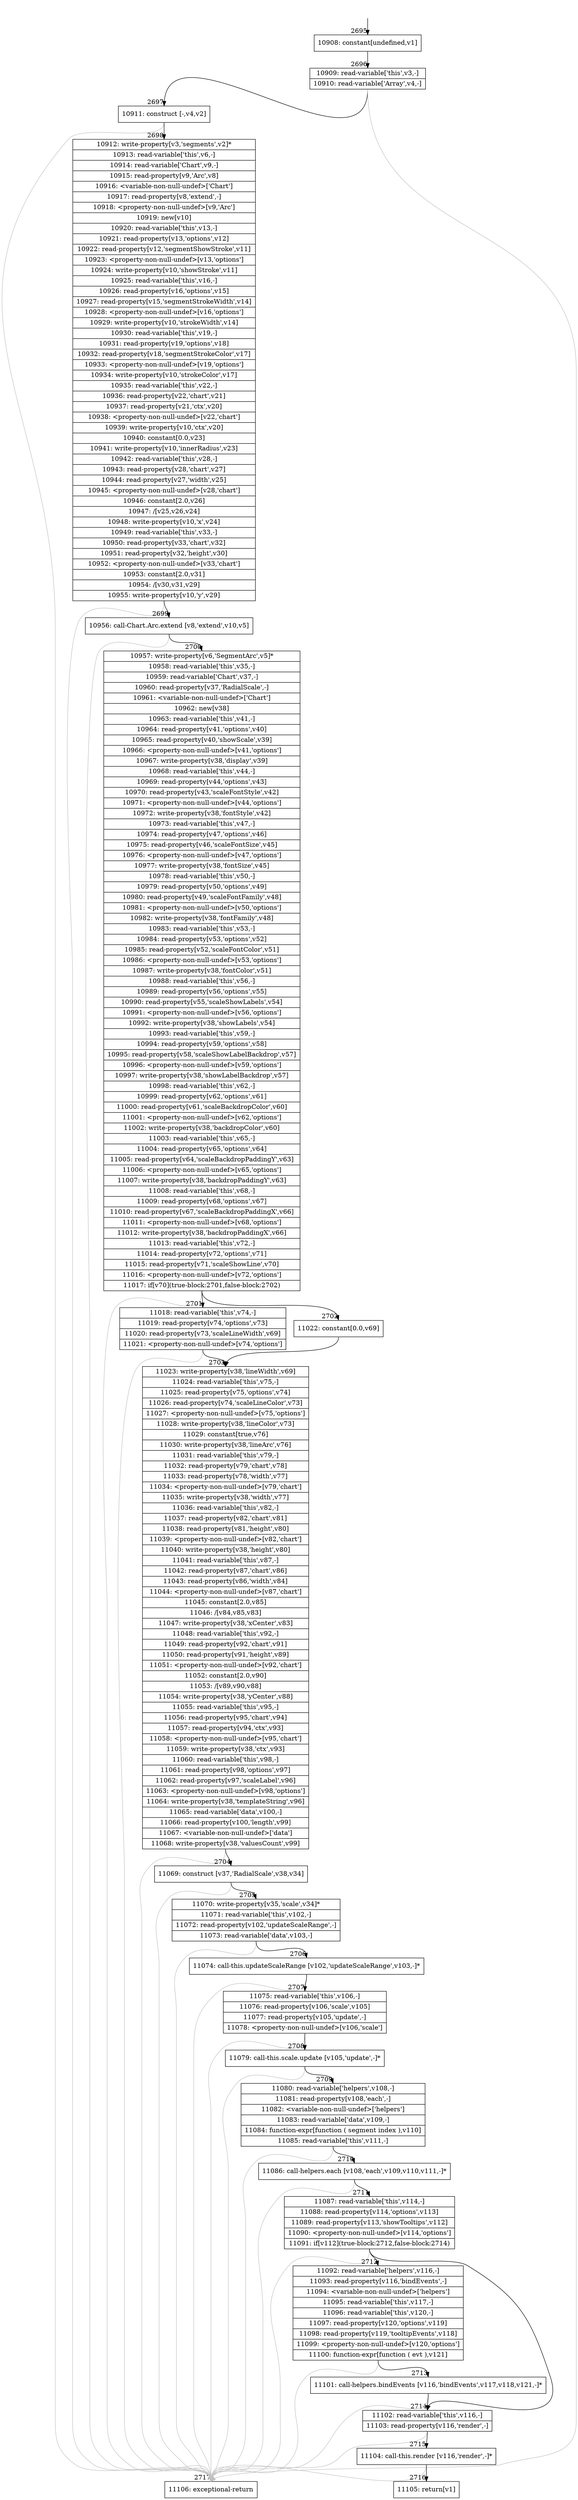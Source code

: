 digraph {
rankdir="TD"
BB_entry252[shape=none,label=""];
BB_entry252 -> BB2695 [tailport=s, headport=n, headlabel="    2695"]
BB2695 [shape=record label="{10908: constant[undefined,v1]}" ] 
BB2695 -> BB2696 [tailport=s, headport=n, headlabel="      2696"]
BB2696 [shape=record label="{10909: read-variable['this',v3,-]|10910: read-variable['Array',v4,-]}" ] 
BB2696 -> BB2697 [tailport=s, headport=n, headlabel="      2697"]
BB2696 -> BB2717 [tailport=s, headport=n, color=gray, headlabel="      2717"]
BB2697 [shape=record label="{10911: construct [-,v4,v2]}" ] 
BB2697 -> BB2698 [tailport=s, headport=n, headlabel="      2698"]
BB2697 -> BB2717 [tailport=s, headport=n, color=gray]
BB2698 [shape=record label="{10912: write-property[v3,'segments',v2]*|10913: read-variable['this',v6,-]|10914: read-variable['Chart',v9,-]|10915: read-property[v9,'Arc',v8]|10916: \<variable-non-null-undef\>['Chart']|10917: read-property[v8,'extend',-]|10918: \<property-non-null-undef\>[v9,'Arc']|10919: new[v10]|10920: read-variable['this',v13,-]|10921: read-property[v13,'options',v12]|10922: read-property[v12,'segmentShowStroke',v11]|10923: \<property-non-null-undef\>[v13,'options']|10924: write-property[v10,'showStroke',v11]|10925: read-variable['this',v16,-]|10926: read-property[v16,'options',v15]|10927: read-property[v15,'segmentStrokeWidth',v14]|10928: \<property-non-null-undef\>[v16,'options']|10929: write-property[v10,'strokeWidth',v14]|10930: read-variable['this',v19,-]|10931: read-property[v19,'options',v18]|10932: read-property[v18,'segmentStrokeColor',v17]|10933: \<property-non-null-undef\>[v19,'options']|10934: write-property[v10,'strokeColor',v17]|10935: read-variable['this',v22,-]|10936: read-property[v22,'chart',v21]|10937: read-property[v21,'ctx',v20]|10938: \<property-non-null-undef\>[v22,'chart']|10939: write-property[v10,'ctx',v20]|10940: constant[0.0,v23]|10941: write-property[v10,'innerRadius',v23]|10942: read-variable['this',v28,-]|10943: read-property[v28,'chart',v27]|10944: read-property[v27,'width',v25]|10945: \<property-non-null-undef\>[v28,'chart']|10946: constant[2.0,v26]|10947: /[v25,v26,v24]|10948: write-property[v10,'x',v24]|10949: read-variable['this',v33,-]|10950: read-property[v33,'chart',v32]|10951: read-property[v32,'height',v30]|10952: \<property-non-null-undef\>[v33,'chart']|10953: constant[2.0,v31]|10954: /[v30,v31,v29]|10955: write-property[v10,'y',v29]}" ] 
BB2698 -> BB2699 [tailport=s, headport=n, headlabel="      2699"]
BB2698 -> BB2717 [tailport=s, headport=n, color=gray]
BB2699 [shape=record label="{10956: call-Chart.Arc.extend [v8,'extend',v10,v5]}" ] 
BB2699 -> BB2700 [tailport=s, headport=n, headlabel="      2700"]
BB2699 -> BB2717 [tailport=s, headport=n, color=gray]
BB2700 [shape=record label="{10957: write-property[v6,'SegmentArc',v5]*|10958: read-variable['this',v35,-]|10959: read-variable['Chart',v37,-]|10960: read-property[v37,'RadialScale',-]|10961: \<variable-non-null-undef\>['Chart']|10962: new[v38]|10963: read-variable['this',v41,-]|10964: read-property[v41,'options',v40]|10965: read-property[v40,'showScale',v39]|10966: \<property-non-null-undef\>[v41,'options']|10967: write-property[v38,'display',v39]|10968: read-variable['this',v44,-]|10969: read-property[v44,'options',v43]|10970: read-property[v43,'scaleFontStyle',v42]|10971: \<property-non-null-undef\>[v44,'options']|10972: write-property[v38,'fontStyle',v42]|10973: read-variable['this',v47,-]|10974: read-property[v47,'options',v46]|10975: read-property[v46,'scaleFontSize',v45]|10976: \<property-non-null-undef\>[v47,'options']|10977: write-property[v38,'fontSize',v45]|10978: read-variable['this',v50,-]|10979: read-property[v50,'options',v49]|10980: read-property[v49,'scaleFontFamily',v48]|10981: \<property-non-null-undef\>[v50,'options']|10982: write-property[v38,'fontFamily',v48]|10983: read-variable['this',v53,-]|10984: read-property[v53,'options',v52]|10985: read-property[v52,'scaleFontColor',v51]|10986: \<property-non-null-undef\>[v53,'options']|10987: write-property[v38,'fontColor',v51]|10988: read-variable['this',v56,-]|10989: read-property[v56,'options',v55]|10990: read-property[v55,'scaleShowLabels',v54]|10991: \<property-non-null-undef\>[v56,'options']|10992: write-property[v38,'showLabels',v54]|10993: read-variable['this',v59,-]|10994: read-property[v59,'options',v58]|10995: read-property[v58,'scaleShowLabelBackdrop',v57]|10996: \<property-non-null-undef\>[v59,'options']|10997: write-property[v38,'showLabelBackdrop',v57]|10998: read-variable['this',v62,-]|10999: read-property[v62,'options',v61]|11000: read-property[v61,'scaleBackdropColor',v60]|11001: \<property-non-null-undef\>[v62,'options']|11002: write-property[v38,'backdropColor',v60]|11003: read-variable['this',v65,-]|11004: read-property[v65,'options',v64]|11005: read-property[v64,'scaleBackdropPaddingY',v63]|11006: \<property-non-null-undef\>[v65,'options']|11007: write-property[v38,'backdropPaddingY',v63]|11008: read-variable['this',v68,-]|11009: read-property[v68,'options',v67]|11010: read-property[v67,'scaleBackdropPaddingX',v66]|11011: \<property-non-null-undef\>[v68,'options']|11012: write-property[v38,'backdropPaddingX',v66]|11013: read-variable['this',v72,-]|11014: read-property[v72,'options',v71]|11015: read-property[v71,'scaleShowLine',v70]|11016: \<property-non-null-undef\>[v72,'options']|11017: if[v70](true-block:2701,false-block:2702)}" ] 
BB2700 -> BB2701 [tailport=s, headport=n, headlabel="      2701"]
BB2700 -> BB2702 [tailport=s, headport=n, headlabel="      2702"]
BB2700 -> BB2717 [tailport=s, headport=n, color=gray]
BB2701 [shape=record label="{11018: read-variable['this',v74,-]|11019: read-property[v74,'options',v73]|11020: read-property[v73,'scaleLineWidth',v69]|11021: \<property-non-null-undef\>[v74,'options']}" ] 
BB2701 -> BB2703 [tailport=s, headport=n, headlabel="      2703"]
BB2701 -> BB2717 [tailport=s, headport=n, color=gray]
BB2702 [shape=record label="{11022: constant[0.0,v69]}" ] 
BB2702 -> BB2703 [tailport=s, headport=n]
BB2703 [shape=record label="{11023: write-property[v38,'lineWidth',v69]|11024: read-variable['this',v75,-]|11025: read-property[v75,'options',v74]|11026: read-property[v74,'scaleLineColor',v73]|11027: \<property-non-null-undef\>[v75,'options']|11028: write-property[v38,'lineColor',v73]|11029: constant[true,v76]|11030: write-property[v38,'lineArc',v76]|11031: read-variable['this',v79,-]|11032: read-property[v79,'chart',v78]|11033: read-property[v78,'width',v77]|11034: \<property-non-null-undef\>[v79,'chart']|11035: write-property[v38,'width',v77]|11036: read-variable['this',v82,-]|11037: read-property[v82,'chart',v81]|11038: read-property[v81,'height',v80]|11039: \<property-non-null-undef\>[v82,'chart']|11040: write-property[v38,'height',v80]|11041: read-variable['this',v87,-]|11042: read-property[v87,'chart',v86]|11043: read-property[v86,'width',v84]|11044: \<property-non-null-undef\>[v87,'chart']|11045: constant[2.0,v85]|11046: /[v84,v85,v83]|11047: write-property[v38,'xCenter',v83]|11048: read-variable['this',v92,-]|11049: read-property[v92,'chart',v91]|11050: read-property[v91,'height',v89]|11051: \<property-non-null-undef\>[v92,'chart']|11052: constant[2.0,v90]|11053: /[v89,v90,v88]|11054: write-property[v38,'yCenter',v88]|11055: read-variable['this',v95,-]|11056: read-property[v95,'chart',v94]|11057: read-property[v94,'ctx',v93]|11058: \<property-non-null-undef\>[v95,'chart']|11059: write-property[v38,'ctx',v93]|11060: read-variable['this',v98,-]|11061: read-property[v98,'options',v97]|11062: read-property[v97,'scaleLabel',v96]|11063: \<property-non-null-undef\>[v98,'options']|11064: write-property[v38,'templateString',v96]|11065: read-variable['data',v100,-]|11066: read-property[v100,'length',v99]|11067: \<variable-non-null-undef\>['data']|11068: write-property[v38,'valuesCount',v99]}" ] 
BB2703 -> BB2704 [tailport=s, headport=n, headlabel="      2704"]
BB2703 -> BB2717 [tailport=s, headport=n, color=gray]
BB2704 [shape=record label="{11069: construct [v37,'RadialScale',v38,v34]}" ] 
BB2704 -> BB2705 [tailport=s, headport=n, headlabel="      2705"]
BB2704 -> BB2717 [tailport=s, headport=n, color=gray]
BB2705 [shape=record label="{11070: write-property[v35,'scale',v34]*|11071: read-variable['this',v102,-]|11072: read-property[v102,'updateScaleRange',-]|11073: read-variable['data',v103,-]}" ] 
BB2705 -> BB2706 [tailport=s, headport=n, headlabel="      2706"]
BB2705 -> BB2717 [tailport=s, headport=n, color=gray]
BB2706 [shape=record label="{11074: call-this.updateScaleRange [v102,'updateScaleRange',v103,-]*}" ] 
BB2706 -> BB2707 [tailport=s, headport=n, headlabel="      2707"]
BB2706 -> BB2717 [tailport=s, headport=n, color=gray]
BB2707 [shape=record label="{11075: read-variable['this',v106,-]|11076: read-property[v106,'scale',v105]|11077: read-property[v105,'update',-]|11078: \<property-non-null-undef\>[v106,'scale']}" ] 
BB2707 -> BB2708 [tailport=s, headport=n, headlabel="      2708"]
BB2707 -> BB2717 [tailport=s, headport=n, color=gray]
BB2708 [shape=record label="{11079: call-this.scale.update [v105,'update',-]*}" ] 
BB2708 -> BB2709 [tailport=s, headport=n, headlabel="      2709"]
BB2708 -> BB2717 [tailport=s, headport=n, color=gray]
BB2709 [shape=record label="{11080: read-variable['helpers',v108,-]|11081: read-property[v108,'each',-]|11082: \<variable-non-null-undef\>['helpers']|11083: read-variable['data',v109,-]|11084: function-expr[function ( segment index ),v110]|11085: read-variable['this',v111,-]}" ] 
BB2709 -> BB2710 [tailport=s, headport=n, headlabel="      2710"]
BB2709 -> BB2717 [tailport=s, headport=n, color=gray]
BB2710 [shape=record label="{11086: call-helpers.each [v108,'each',v109,v110,v111,-]*}" ] 
BB2710 -> BB2711 [tailport=s, headport=n, headlabel="      2711"]
BB2710 -> BB2717 [tailport=s, headport=n, color=gray]
BB2711 [shape=record label="{11087: read-variable['this',v114,-]|11088: read-property[v114,'options',v113]|11089: read-property[v113,'showTooltips',v112]|11090: \<property-non-null-undef\>[v114,'options']|11091: if[v112](true-block:2712,false-block:2714)}" ] 
BB2711 -> BB2712 [tailport=s, headport=n, headlabel="      2712"]
BB2711 -> BB2714 [tailport=s, headport=n, headlabel="      2714"]
BB2711 -> BB2717 [tailport=s, headport=n, color=gray]
BB2712 [shape=record label="{11092: read-variable['helpers',v116,-]|11093: read-property[v116,'bindEvents',-]|11094: \<variable-non-null-undef\>['helpers']|11095: read-variable['this',v117,-]|11096: read-variable['this',v120,-]|11097: read-property[v120,'options',v119]|11098: read-property[v119,'tooltipEvents',v118]|11099: \<property-non-null-undef\>[v120,'options']|11100: function-expr[function ( evt ),v121]}" ] 
BB2712 -> BB2713 [tailport=s, headport=n, headlabel="      2713"]
BB2712 -> BB2717 [tailport=s, headport=n, color=gray]
BB2713 [shape=record label="{11101: call-helpers.bindEvents [v116,'bindEvents',v117,v118,v121,-]*}" ] 
BB2713 -> BB2714 [tailport=s, headport=n]
BB2713 -> BB2717 [tailport=s, headport=n, color=gray]
BB2714 [shape=record label="{11102: read-variable['this',v116,-]|11103: read-property[v116,'render',-]}" ] 
BB2714 -> BB2715 [tailport=s, headport=n, headlabel="      2715"]
BB2714 -> BB2717 [tailport=s, headport=n, color=gray]
BB2715 [shape=record label="{11104: call-this.render [v116,'render',-]*}" ] 
BB2715 -> BB2716 [tailport=s, headport=n, headlabel="      2716"]
BB2715 -> BB2717 [tailport=s, headport=n, color=gray]
BB2716 [shape=record label="{11105: return[v1]}" ] 
BB2717 [shape=record label="{11106: exceptional-return}" ] 
//#$~ 3002
}
